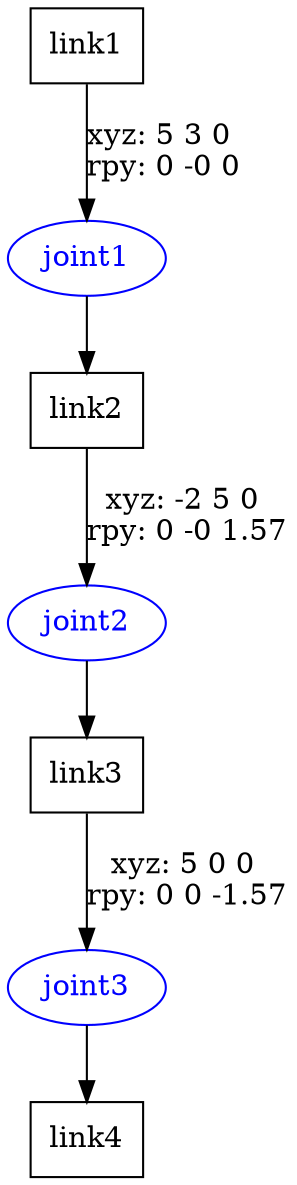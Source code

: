 digraph G {
node [shape=box];
"link1" [label="link1"];
"link2" [label="link2"];
"link3" [label="link3"];
"link4" [label="link4"];
node [shape=ellipse, color=blue, fontcolor=blue];
"link1" -> "joint1" [label="xyz: 5 3 0 \nrpy: 0 -0 0"]
"joint1" -> "link2"
"link2" -> "joint2" [label="xyz: -2 5 0 \nrpy: 0 -0 1.57"]
"joint2" -> "link3"
"link3" -> "joint3" [label="xyz: 5 0 0 \nrpy: 0 0 -1.57"]
"joint3" -> "link4"
}
